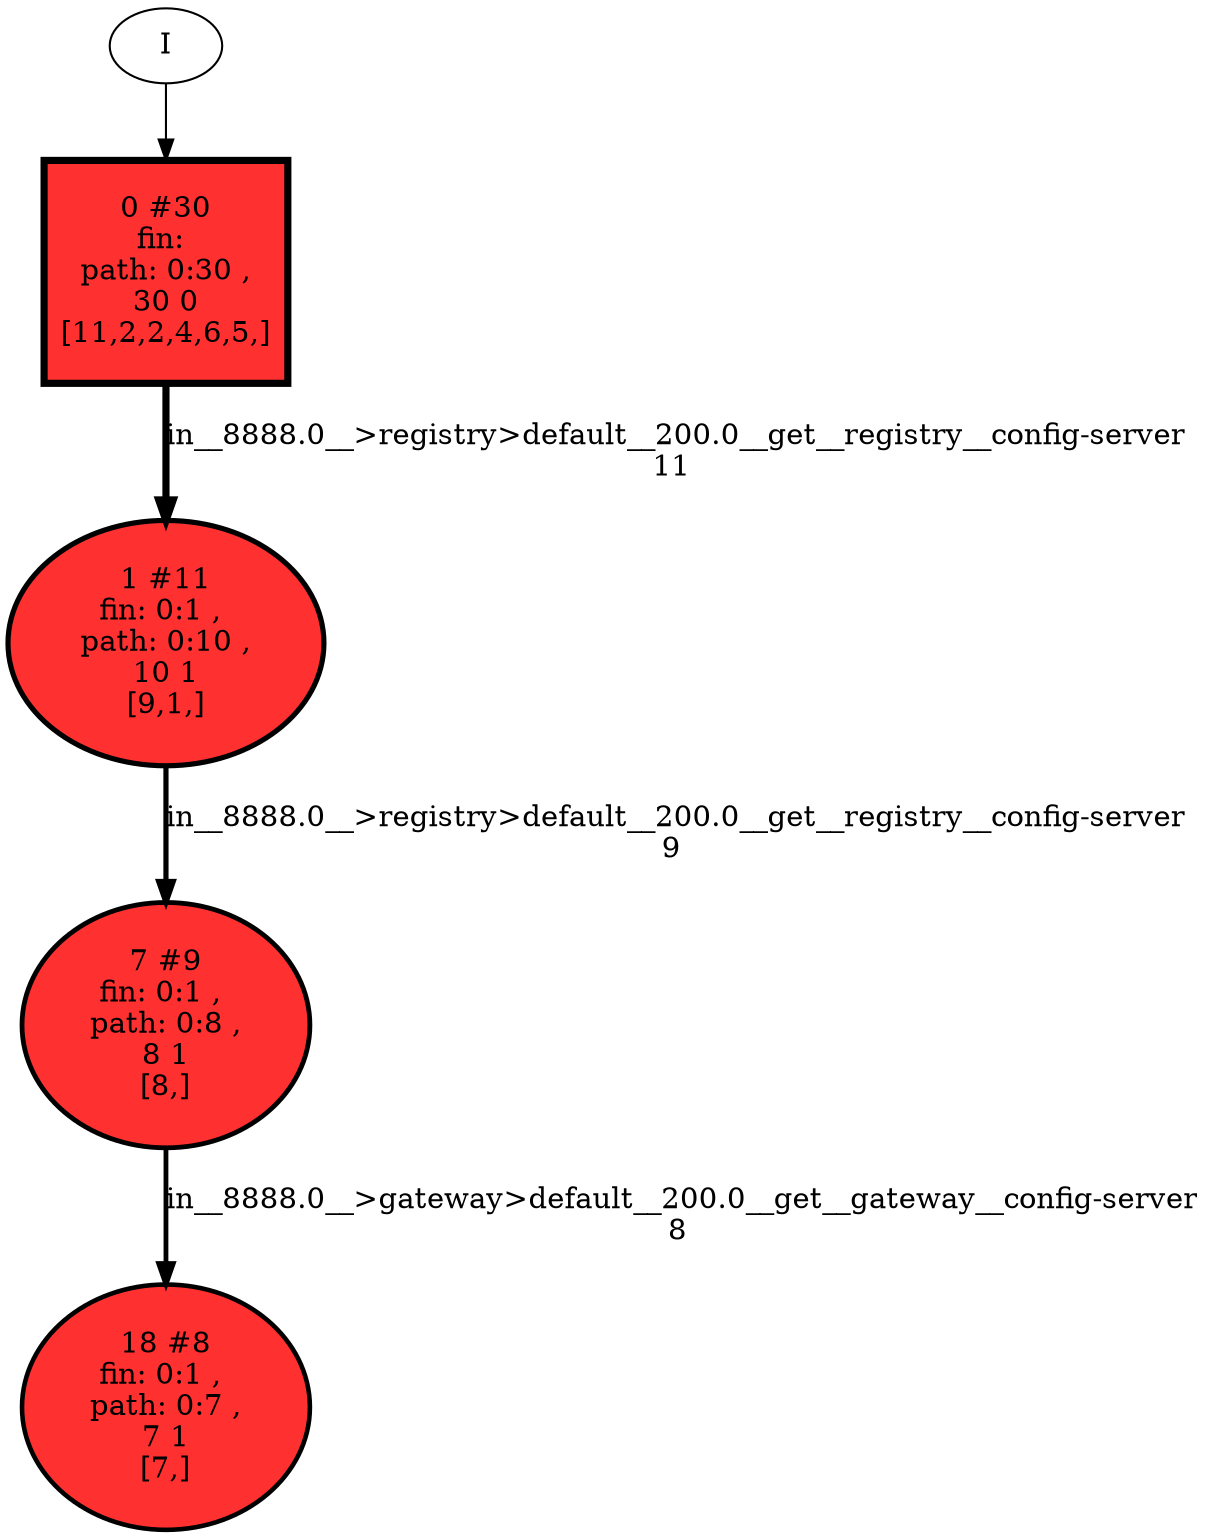 // produced with flexfringe // 
digraph DFA {
	0 [label="root" shape=box];
		I -> 0;
	0 [ label="0 #30
fin: 
 path: 0:30 , 
30 0
[11,2,2,4,6,5,]" , style=filled, fillcolor="firebrick1", width=1.4893, height=1.4893, penwidth=3.43399];
		0 -> 1 [label="in__8888.0__>registry>default__200.0__get__registry__config-server
11 " , penwidth=3.43399 ];
	1 [ label="1 #11
fin: 0:1 , 
 path: 0:10 , 
10 1
[9,1,]" , style=filled, fillcolor="firebrick1", width=1.24844, height=1.24844, penwidth=2.48491];
		1 -> 7 [label="in__8888.0__>registry>default__200.0__get__registry__config-server
9 " , penwidth=2.48491 ];
	7 [ label="7 #9
fin: 0:1 , 
 path: 0:8 , 
8 1
[8,]" , style=filled, fillcolor="firebrick1", width=1.19471, height=1.19471, penwidth=2.30259];
		7 -> 18 [label="in__8888.0__>gateway>default__200.0__get__gateway__config-server
8 " , penwidth=2.30259 ];
	18 [ label="18 #8
fin: 0:1 , 
 path: 0:7 , 
7 1
[7,]" , style=filled, fillcolor="firebrick1", width=1.16228, height=1.16228, penwidth=2.19722];
}
